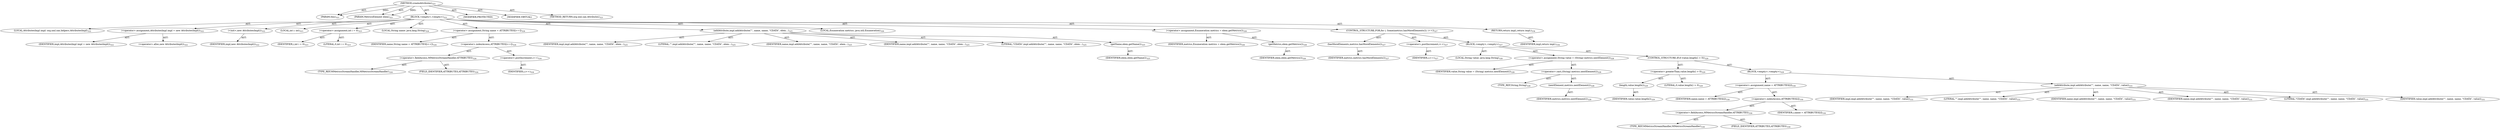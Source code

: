 digraph "createAttributes" {  
"111669149706" [label = <(METHOD,createAttributes)<SUB>321</SUB>> ]
"115964117012" [label = <(PARAM,this)<SUB>321</SUB>> ]
"115964117013" [label = <(PARAM,MetricsElement elem)<SUB>321</SUB>> ]
"25769803813" [label = <(BLOCK,&lt;empty&gt;,&lt;empty&gt;)<SUB>321</SUB>> ]
"94489280536" [label = <(LOCAL,AttributesImpl impl: org.xml.sax.helpers.AttributesImpl)<SUB>322</SUB>> ]
"30064771240" [label = <(&lt;operator&gt;.assignment,AttributesImpl impl = new AttributesImpl())<SUB>322</SUB>> ]
"68719476873" [label = <(IDENTIFIER,impl,AttributesImpl impl = new AttributesImpl())<SUB>322</SUB>> ]
"30064771241" [label = <(&lt;operator&gt;.alloc,new AttributesImpl())<SUB>322</SUB>> ]
"30064771242" [label = <(&lt;init&gt;,new AttributesImpl())<SUB>322</SUB>> ]
"68719476874" [label = <(IDENTIFIER,impl,new AttributesImpl())<SUB>322</SUB>> ]
"94489280537" [label = <(LOCAL,int i: int)<SUB>323</SUB>> ]
"30064771243" [label = <(&lt;operator&gt;.assignment,int i = 0)<SUB>323</SUB>> ]
"68719476875" [label = <(IDENTIFIER,i,int i = 0)<SUB>323</SUB>> ]
"90194313248" [label = <(LITERAL,0,int i = 0)<SUB>323</SUB>> ]
"94489280538" [label = <(LOCAL,String name: java.lang.String)<SUB>324</SUB>> ]
"30064771244" [label = <(&lt;operator&gt;.assignment,String name = ATTRIBUTES[i++])<SUB>324</SUB>> ]
"68719476876" [label = <(IDENTIFIER,name,String name = ATTRIBUTES[i++])<SUB>324</SUB>> ]
"30064771245" [label = <(&lt;operator&gt;.indexAccess,ATTRIBUTES[i++])<SUB>324</SUB>> ]
"30064771246" [label = <(&lt;operator&gt;.fieldAccess,MMetricsStreamHandler.ATTRIBUTES)<SUB>324</SUB>> ]
"180388626445" [label = <(TYPE_REF,MMetricsStreamHandler,MMetricsStreamHandler)<SUB>324</SUB>> ]
"55834574889" [label = <(FIELD_IDENTIFIER,ATTRIBUTES,ATTRIBUTES)<SUB>324</SUB>> ]
"30064771247" [label = <(&lt;operator&gt;.postIncrement,i++)<SUB>324</SUB>> ]
"68719476877" [label = <(IDENTIFIER,i,i++)<SUB>324</SUB>> ]
"30064771248" [label = <(addAttribute,impl.addAttribute(&quot;&quot;, name, name, &quot;CDATA&quot;, elem...)<SUB>325</SUB>> ]
"68719476878" [label = <(IDENTIFIER,impl,impl.addAttribute(&quot;&quot;, name, name, &quot;CDATA&quot;, elem...)<SUB>325</SUB>> ]
"90194313249" [label = <(LITERAL,&quot;&quot;,impl.addAttribute(&quot;&quot;, name, name, &quot;CDATA&quot;, elem...)<SUB>325</SUB>> ]
"68719476879" [label = <(IDENTIFIER,name,impl.addAttribute(&quot;&quot;, name, name, &quot;CDATA&quot;, elem...)<SUB>325</SUB>> ]
"68719476880" [label = <(IDENTIFIER,name,impl.addAttribute(&quot;&quot;, name, name, &quot;CDATA&quot;, elem...)<SUB>325</SUB>> ]
"90194313250" [label = <(LITERAL,&quot;CDATA&quot;,impl.addAttribute(&quot;&quot;, name, name, &quot;CDATA&quot;, elem...)<SUB>325</SUB>> ]
"30064771249" [label = <(getName,elem.getName())<SUB>325</SUB>> ]
"68719476881" [label = <(IDENTIFIER,elem,elem.getName())<SUB>325</SUB>> ]
"94489280539" [label = <(LOCAL,Enumeration metrics: java.util.Enumeration)<SUB>326</SUB>> ]
"30064771250" [label = <(&lt;operator&gt;.assignment,Enumeration metrics = elem.getMetrics())<SUB>326</SUB>> ]
"68719476882" [label = <(IDENTIFIER,metrics,Enumeration metrics = elem.getMetrics())<SUB>326</SUB>> ]
"30064771251" [label = <(getMetrics,elem.getMetrics())<SUB>326</SUB>> ]
"68719476883" [label = <(IDENTIFIER,elem,elem.getMetrics())<SUB>326</SUB>> ]
"47244640275" [label = <(CONTROL_STRUCTURE,FOR,for (; Some(metrics.hasMoreElements()); i++))<SUB>327</SUB>> ]
"30064771252" [label = <(hasMoreElements,metrics.hasMoreElements())<SUB>327</SUB>> ]
"68719476884" [label = <(IDENTIFIER,metrics,metrics.hasMoreElements())<SUB>327</SUB>> ]
"30064771253" [label = <(&lt;operator&gt;.postIncrement,i++)<SUB>327</SUB>> ]
"68719476885" [label = <(IDENTIFIER,i,i++)<SUB>327</SUB>> ]
"25769803814" [label = <(BLOCK,&lt;empty&gt;,&lt;empty&gt;)<SUB>327</SUB>> ]
"94489280540" [label = <(LOCAL,String value: java.lang.String)<SUB>328</SUB>> ]
"30064771254" [label = <(&lt;operator&gt;.assignment,String value = (String) metrics.nextElement())<SUB>328</SUB>> ]
"68719476886" [label = <(IDENTIFIER,value,String value = (String) metrics.nextElement())<SUB>328</SUB>> ]
"30064771255" [label = <(&lt;operator&gt;.cast,(String) metrics.nextElement())<SUB>328</SUB>> ]
"180388626446" [label = <(TYPE_REF,String,String)<SUB>328</SUB>> ]
"30064771256" [label = <(nextElement,metrics.nextElement())<SUB>328</SUB>> ]
"68719476887" [label = <(IDENTIFIER,metrics,metrics.nextElement())<SUB>328</SUB>> ]
"47244640276" [label = <(CONTROL_STRUCTURE,IF,if (value.length() &gt; 0))<SUB>329</SUB>> ]
"30064771257" [label = <(&lt;operator&gt;.greaterThan,value.length() &gt; 0)<SUB>329</SUB>> ]
"30064771258" [label = <(length,value.length())<SUB>329</SUB>> ]
"68719476888" [label = <(IDENTIFIER,value,value.length())<SUB>329</SUB>> ]
"90194313251" [label = <(LITERAL,0,value.length() &gt; 0)<SUB>329</SUB>> ]
"25769803815" [label = <(BLOCK,&lt;empty&gt;,&lt;empty&gt;)<SUB>329</SUB>> ]
"30064771259" [label = <(&lt;operator&gt;.assignment,name = ATTRIBUTES[i])<SUB>330</SUB>> ]
"68719476889" [label = <(IDENTIFIER,name,name = ATTRIBUTES[i])<SUB>330</SUB>> ]
"30064771260" [label = <(&lt;operator&gt;.indexAccess,ATTRIBUTES[i])<SUB>330</SUB>> ]
"30064771261" [label = <(&lt;operator&gt;.fieldAccess,MMetricsStreamHandler.ATTRIBUTES)<SUB>330</SUB>> ]
"180388626447" [label = <(TYPE_REF,MMetricsStreamHandler,MMetricsStreamHandler)<SUB>330</SUB>> ]
"55834574890" [label = <(FIELD_IDENTIFIER,ATTRIBUTES,ATTRIBUTES)<SUB>330</SUB>> ]
"68719476890" [label = <(IDENTIFIER,i,name = ATTRIBUTES[i])<SUB>330</SUB>> ]
"30064771262" [label = <(addAttribute,impl.addAttribute(&quot;&quot;, name, name, &quot;CDATA&quot;, value))<SUB>331</SUB>> ]
"68719476891" [label = <(IDENTIFIER,impl,impl.addAttribute(&quot;&quot;, name, name, &quot;CDATA&quot;, value))<SUB>331</SUB>> ]
"90194313252" [label = <(LITERAL,&quot;&quot;,impl.addAttribute(&quot;&quot;, name, name, &quot;CDATA&quot;, value))<SUB>331</SUB>> ]
"68719476892" [label = <(IDENTIFIER,name,impl.addAttribute(&quot;&quot;, name, name, &quot;CDATA&quot;, value))<SUB>331</SUB>> ]
"68719476893" [label = <(IDENTIFIER,name,impl.addAttribute(&quot;&quot;, name, name, &quot;CDATA&quot;, value))<SUB>331</SUB>> ]
"90194313253" [label = <(LITERAL,&quot;CDATA&quot;,impl.addAttribute(&quot;&quot;, name, name, &quot;CDATA&quot;, value))<SUB>331</SUB>> ]
"68719476894" [label = <(IDENTIFIER,value,impl.addAttribute(&quot;&quot;, name, name, &quot;CDATA&quot;, value))<SUB>331</SUB>> ]
"146028888071" [label = <(RETURN,return impl;,return impl;)<SUB>334</SUB>> ]
"68719476895" [label = <(IDENTIFIER,impl,return impl;)<SUB>334</SUB>> ]
"133143986210" [label = <(MODIFIER,PROTECTED)> ]
"133143986211" [label = <(MODIFIER,VIRTUAL)> ]
"128849018890" [label = <(METHOD_RETURN,org.xml.sax.Attributes)<SUB>321</SUB>> ]
  "111669149706" -> "115964117012"  [ label = "AST: "] 
  "111669149706" -> "115964117013"  [ label = "AST: "] 
  "111669149706" -> "25769803813"  [ label = "AST: "] 
  "111669149706" -> "133143986210"  [ label = "AST: "] 
  "111669149706" -> "133143986211"  [ label = "AST: "] 
  "111669149706" -> "128849018890"  [ label = "AST: "] 
  "25769803813" -> "94489280536"  [ label = "AST: "] 
  "25769803813" -> "30064771240"  [ label = "AST: "] 
  "25769803813" -> "30064771242"  [ label = "AST: "] 
  "25769803813" -> "94489280537"  [ label = "AST: "] 
  "25769803813" -> "30064771243"  [ label = "AST: "] 
  "25769803813" -> "94489280538"  [ label = "AST: "] 
  "25769803813" -> "30064771244"  [ label = "AST: "] 
  "25769803813" -> "30064771248"  [ label = "AST: "] 
  "25769803813" -> "94489280539"  [ label = "AST: "] 
  "25769803813" -> "30064771250"  [ label = "AST: "] 
  "25769803813" -> "47244640275"  [ label = "AST: "] 
  "25769803813" -> "146028888071"  [ label = "AST: "] 
  "30064771240" -> "68719476873"  [ label = "AST: "] 
  "30064771240" -> "30064771241"  [ label = "AST: "] 
  "30064771242" -> "68719476874"  [ label = "AST: "] 
  "30064771243" -> "68719476875"  [ label = "AST: "] 
  "30064771243" -> "90194313248"  [ label = "AST: "] 
  "30064771244" -> "68719476876"  [ label = "AST: "] 
  "30064771244" -> "30064771245"  [ label = "AST: "] 
  "30064771245" -> "30064771246"  [ label = "AST: "] 
  "30064771245" -> "30064771247"  [ label = "AST: "] 
  "30064771246" -> "180388626445"  [ label = "AST: "] 
  "30064771246" -> "55834574889"  [ label = "AST: "] 
  "30064771247" -> "68719476877"  [ label = "AST: "] 
  "30064771248" -> "68719476878"  [ label = "AST: "] 
  "30064771248" -> "90194313249"  [ label = "AST: "] 
  "30064771248" -> "68719476879"  [ label = "AST: "] 
  "30064771248" -> "68719476880"  [ label = "AST: "] 
  "30064771248" -> "90194313250"  [ label = "AST: "] 
  "30064771248" -> "30064771249"  [ label = "AST: "] 
  "30064771249" -> "68719476881"  [ label = "AST: "] 
  "30064771250" -> "68719476882"  [ label = "AST: "] 
  "30064771250" -> "30064771251"  [ label = "AST: "] 
  "30064771251" -> "68719476883"  [ label = "AST: "] 
  "47244640275" -> "30064771252"  [ label = "AST: "] 
  "47244640275" -> "30064771253"  [ label = "AST: "] 
  "47244640275" -> "25769803814"  [ label = "AST: "] 
  "30064771252" -> "68719476884"  [ label = "AST: "] 
  "30064771253" -> "68719476885"  [ label = "AST: "] 
  "25769803814" -> "94489280540"  [ label = "AST: "] 
  "25769803814" -> "30064771254"  [ label = "AST: "] 
  "25769803814" -> "47244640276"  [ label = "AST: "] 
  "30064771254" -> "68719476886"  [ label = "AST: "] 
  "30064771254" -> "30064771255"  [ label = "AST: "] 
  "30064771255" -> "180388626446"  [ label = "AST: "] 
  "30064771255" -> "30064771256"  [ label = "AST: "] 
  "30064771256" -> "68719476887"  [ label = "AST: "] 
  "47244640276" -> "30064771257"  [ label = "AST: "] 
  "47244640276" -> "25769803815"  [ label = "AST: "] 
  "30064771257" -> "30064771258"  [ label = "AST: "] 
  "30064771257" -> "90194313251"  [ label = "AST: "] 
  "30064771258" -> "68719476888"  [ label = "AST: "] 
  "25769803815" -> "30064771259"  [ label = "AST: "] 
  "25769803815" -> "30064771262"  [ label = "AST: "] 
  "30064771259" -> "68719476889"  [ label = "AST: "] 
  "30064771259" -> "30064771260"  [ label = "AST: "] 
  "30064771260" -> "30064771261"  [ label = "AST: "] 
  "30064771260" -> "68719476890"  [ label = "AST: "] 
  "30064771261" -> "180388626447"  [ label = "AST: "] 
  "30064771261" -> "55834574890"  [ label = "AST: "] 
  "30064771262" -> "68719476891"  [ label = "AST: "] 
  "30064771262" -> "90194313252"  [ label = "AST: "] 
  "30064771262" -> "68719476892"  [ label = "AST: "] 
  "30064771262" -> "68719476893"  [ label = "AST: "] 
  "30064771262" -> "90194313253"  [ label = "AST: "] 
  "30064771262" -> "68719476894"  [ label = "AST: "] 
  "146028888071" -> "68719476895"  [ label = "AST: "] 
  "111669149706" -> "115964117012"  [ label = "DDG: "] 
  "111669149706" -> "115964117013"  [ label = "DDG: "] 
}
